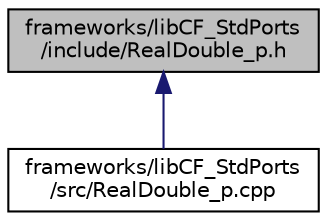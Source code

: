 digraph "frameworks/libCF_StdPorts/include/RealDouble_p.h"
{
 // INTERACTIVE_SVG=YES
  edge [fontname="Helvetica",fontsize="10",labelfontname="Helvetica",labelfontsize="10"];
  node [fontname="Helvetica",fontsize="10",shape=record];
  Node1 [label="frameworks/libCF_StdPorts\l/include/RealDouble_p.h",height=0.2,width=0.4,color="black", fillcolor="grey75", style="filled", fontcolor="black"];
  Node1 -> Node2 [dir="back",color="midnightblue",fontsize="10",style="solid",fontname="Helvetica"];
  Node2 [label="frameworks/libCF_StdPorts\l/src/RealDouble_p.cpp",height=0.2,width=0.4,color="black", fillcolor="white", style="filled",URL="$_real_double__p_8cpp.html",tooltip=":  "];
}
